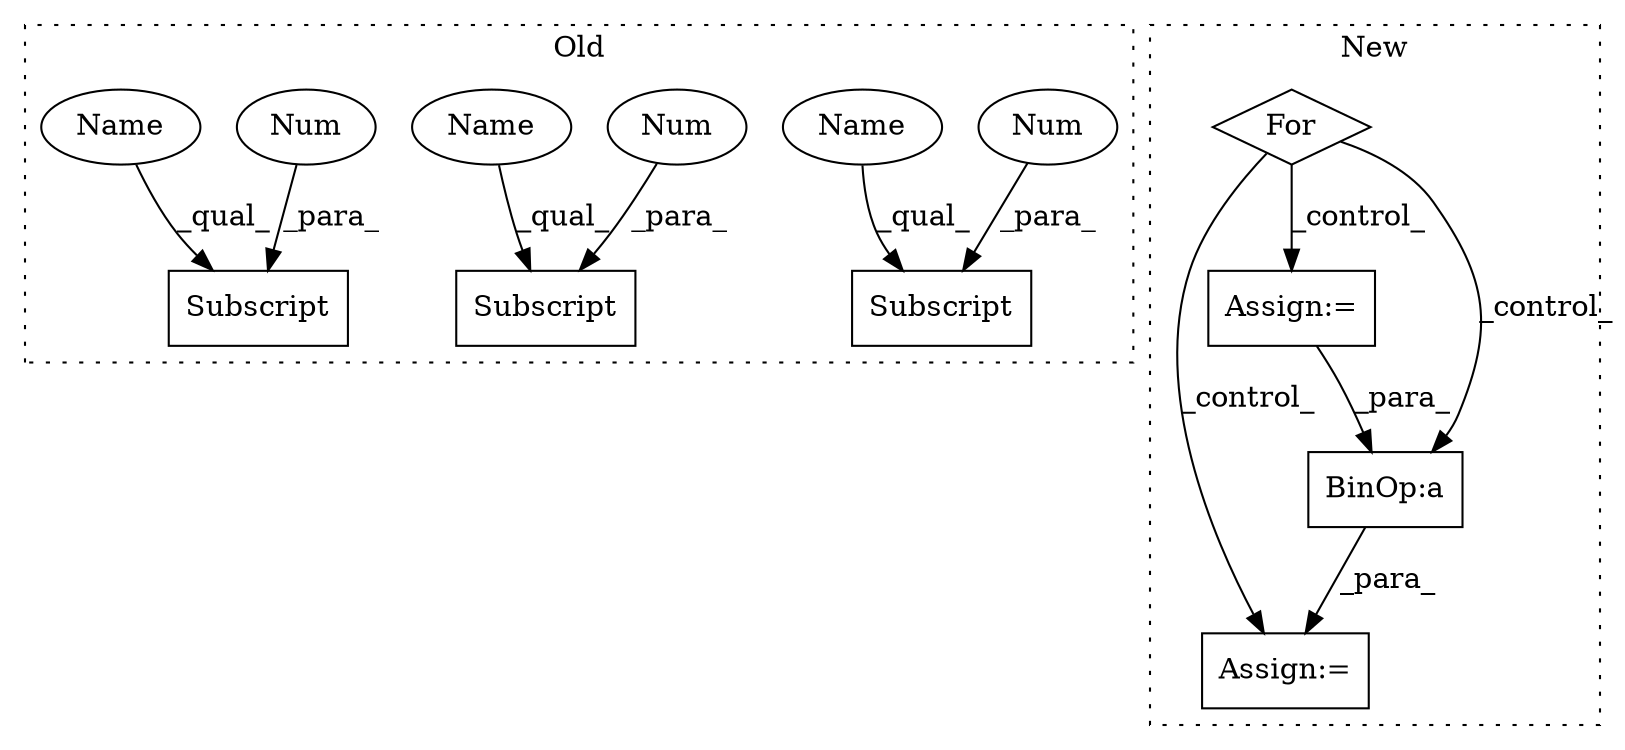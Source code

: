 digraph G {
subgraph cluster0 {
1 [label="Subscript" a="63" s="4154,0" l="4,0" shape="box"];
5 [label="Num" a="76" s="4156" l="1" shape="ellipse"];
7 [label="Subscript" a="63" s="4082,0" l="4,0" shape="box"];
8 [label="Num" a="76" s="4084" l="1" shape="ellipse"];
9 [label="Subscript" a="63" s="4125,0" l="4,0" shape="box"];
10 [label="Num" a="76" s="4127" l="1" shape="ellipse"];
11 [label="Name" a="87" s="4125" l="1" shape="ellipse"];
12 [label="Name" a="87" s="4082" l="1" shape="ellipse"];
13 [label="Name" a="87" s="4154" l="1" shape="ellipse"];
label = "Old";
style="dotted";
}
subgraph cluster1 {
2 [label="For" a="107" s="3744,3767" l="4,18" shape="diamond"];
3 [label="Assign:=" a="68" s="4111" l="3" shape="box"];
4 [label="Assign:=" a="68" s="3859" l="3" shape="box"];
6 [label="BinOp:a" a="82" s="4125" l="3" shape="box"];
label = "New";
style="dotted";
}
2 -> 3 [label="_control_"];
2 -> 6 [label="_control_"];
2 -> 4 [label="_control_"];
4 -> 6 [label="_para_"];
5 -> 1 [label="_para_"];
6 -> 3 [label="_para_"];
8 -> 7 [label="_para_"];
10 -> 9 [label="_para_"];
11 -> 9 [label="_qual_"];
12 -> 7 [label="_qual_"];
13 -> 1 [label="_qual_"];
}